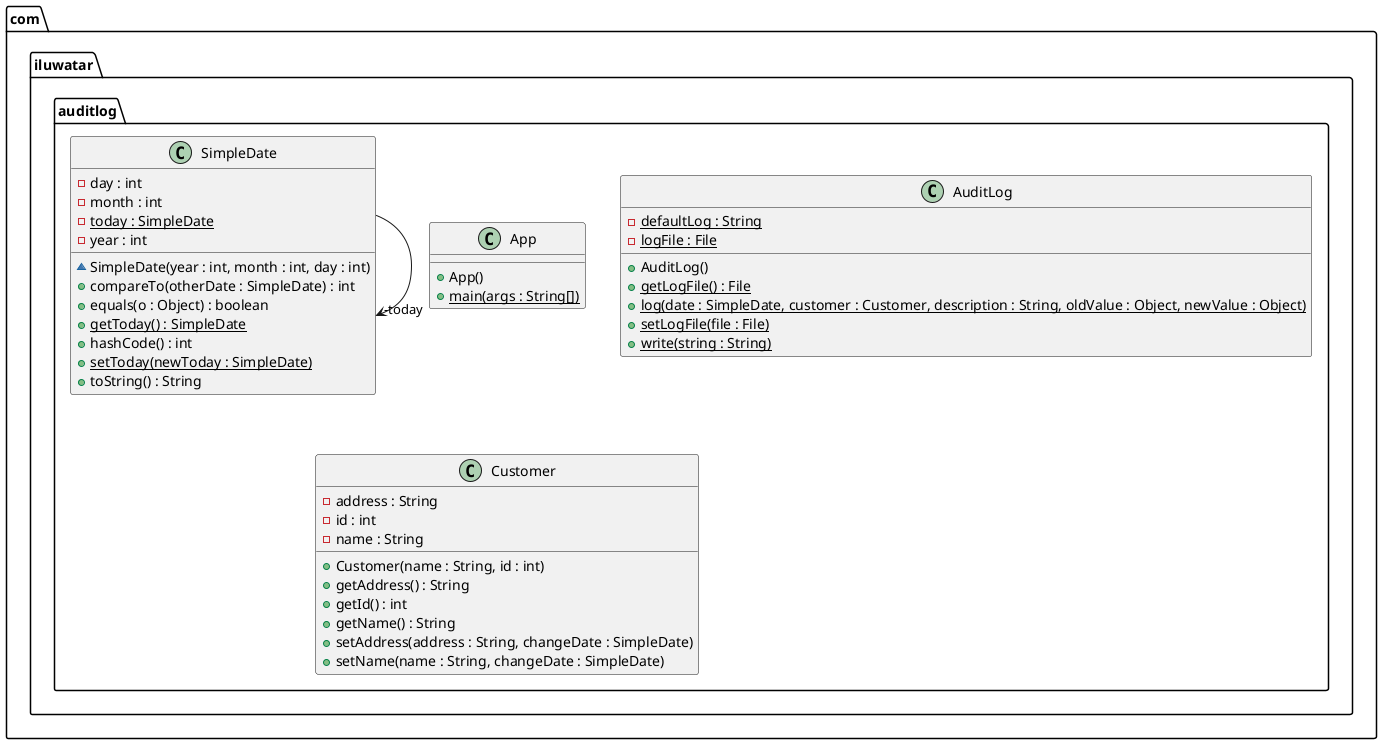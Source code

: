 @startuml
package com.iluwatar.auditlog {
  class App {
    + App()
    + main(args : String[]) {static}
  }
  class AuditLog {
    - defaultLog : String {static}
    - logFile : File {static}
    + AuditLog()
    + getLogFile() : File {static}
    + log(date : SimpleDate, customer : Customer, description : String, oldValue : Object, newValue : Object) {static}
    + setLogFile(file : File) {static}
    + write(string : String) {static}
  }
  class Customer {
    - address : String
    - id : int
    - name : String
    + Customer(name : String, id : int)
    + getAddress() : String
    + getId() : int
    + getName() : String
    + setAddress(address : String, changeDate : SimpleDate)
    + setName(name : String, changeDate : SimpleDate)
  }
  class SimpleDate {
    - day : int
    - month : int
    - today : SimpleDate {static}
    - year : int
    ~ SimpleDate(year : int, month : int, day : int)
    + compareTo(otherDate : SimpleDate) : int
    + equals(o : Object) : boolean
    + getToday() : SimpleDate {static}
    + hashCode() : int
    + setToday(newToday : SimpleDate) {static}
    + toString() : String
  }
}
SimpleDate -->  "-today" SimpleDate
@enduml